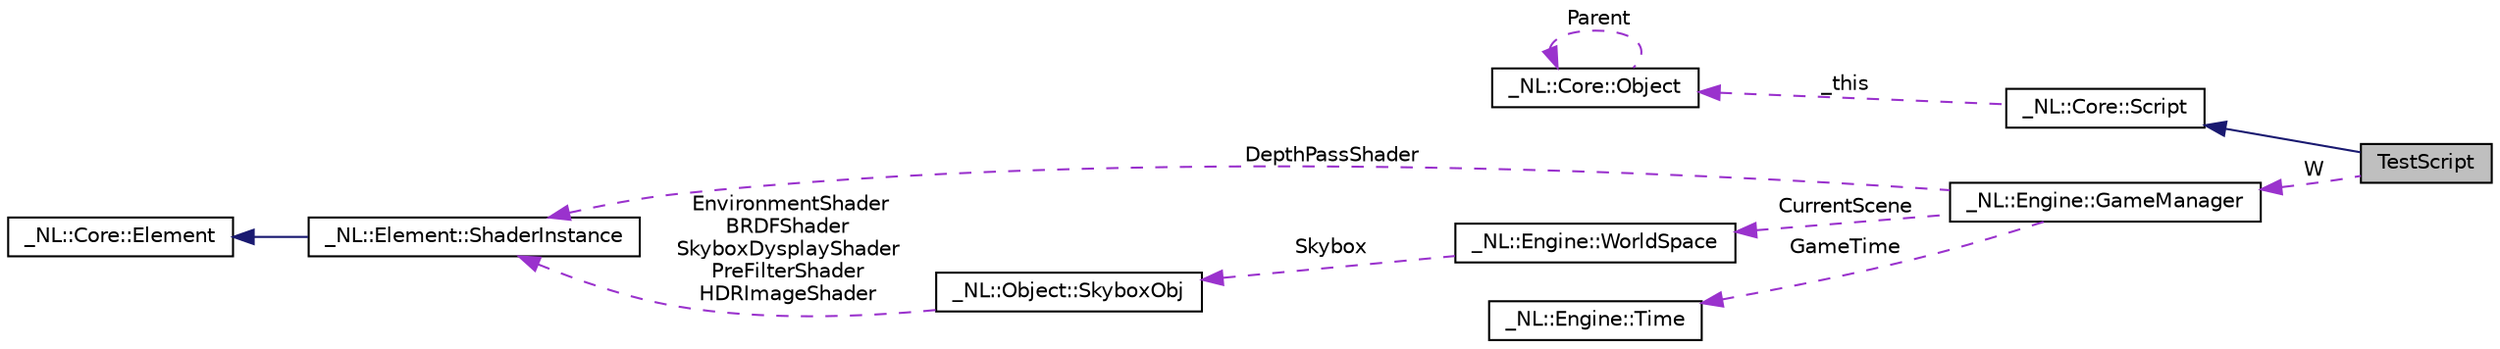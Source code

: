 digraph "TestScript"
{
  edge [fontname="Helvetica",fontsize="10",labelfontname="Helvetica",labelfontsize="10"];
  node [fontname="Helvetica",fontsize="10",shape=record];
  rankdir="LR";
  Node2 [label="TestScript",height=0.2,width=0.4,color="black", fillcolor="grey75", style="filled", fontcolor="black"];
  Node3 -> Node2 [dir="back",color="midnightblue",fontsize="10",style="solid",fontname="Helvetica"];
  Node3 [label="_NL::Core::Script",height=0.2,width=0.4,color="black", fillcolor="white", style="filled",URL="$class___n_l_1_1_core_1_1_script.html"];
  Node4 -> Node3 [dir="back",color="darkorchid3",fontsize="10",style="dashed",label=" _this" ,fontname="Helvetica"];
  Node4 [label="_NL::Core::Object",height=0.2,width=0.4,color="black", fillcolor="white", style="filled",URL="$class___n_l_1_1_core_1_1_object.html"];
  Node4 -> Node4 [dir="back",color="darkorchid3",fontsize="10",style="dashed",label=" Parent" ,fontname="Helvetica"];
  Node5 -> Node2 [dir="back",color="darkorchid3",fontsize="10",style="dashed",label=" W" ,fontname="Helvetica"];
  Node5 [label="_NL::Engine::GameManager",height=0.2,width=0.4,color="black", fillcolor="white", style="filled",URL="$class___n_l_1_1_engine_1_1_game_manager.html"];
  Node6 -> Node5 [dir="back",color="darkorchid3",fontsize="10",style="dashed",label=" CurrentScene" ,fontname="Helvetica"];
  Node6 [label="_NL::Engine::WorldSpace",height=0.2,width=0.4,color="black", fillcolor="white", style="filled",URL="$class___n_l_1_1_engine_1_1_world_space.html"];
  Node7 -> Node6 [dir="back",color="darkorchid3",fontsize="10",style="dashed",label=" Skybox" ,fontname="Helvetica"];
  Node7 [label="_NL::Object::SkyboxObj",height=0.2,width=0.4,color="black", fillcolor="white", style="filled",URL="$class___n_l_1_1_object_1_1_skybox_obj.html"];
  Node8 -> Node7 [dir="back",color="darkorchid3",fontsize="10",style="dashed",label=" EnvironmentShader\nBRDFShader\nSkyboxDysplayShader\nPreFilterShader\nHDRImageShader" ,fontname="Helvetica"];
  Node8 [label="_NL::Element::ShaderInstance",height=0.2,width=0.4,color="black", fillcolor="white", style="filled",URL="$class___n_l_1_1_element_1_1_shader_instance.html"];
  Node9 -> Node8 [dir="back",color="midnightblue",fontsize="10",style="solid",fontname="Helvetica"];
  Node9 [label="_NL::Core::Element",height=0.2,width=0.4,color="black", fillcolor="white", style="filled",URL="$class___n_l_1_1_core_1_1_element.html"];
  Node10 -> Node5 [dir="back",color="darkorchid3",fontsize="10",style="dashed",label=" GameTime" ,fontname="Helvetica"];
  Node10 [label="_NL::Engine::Time",height=0.2,width=0.4,color="black", fillcolor="white", style="filled",URL="$class___n_l_1_1_engine_1_1_time.html"];
  Node8 -> Node5 [dir="back",color="darkorchid3",fontsize="10",style="dashed",label=" DepthPassShader" ,fontname="Helvetica"];
}
